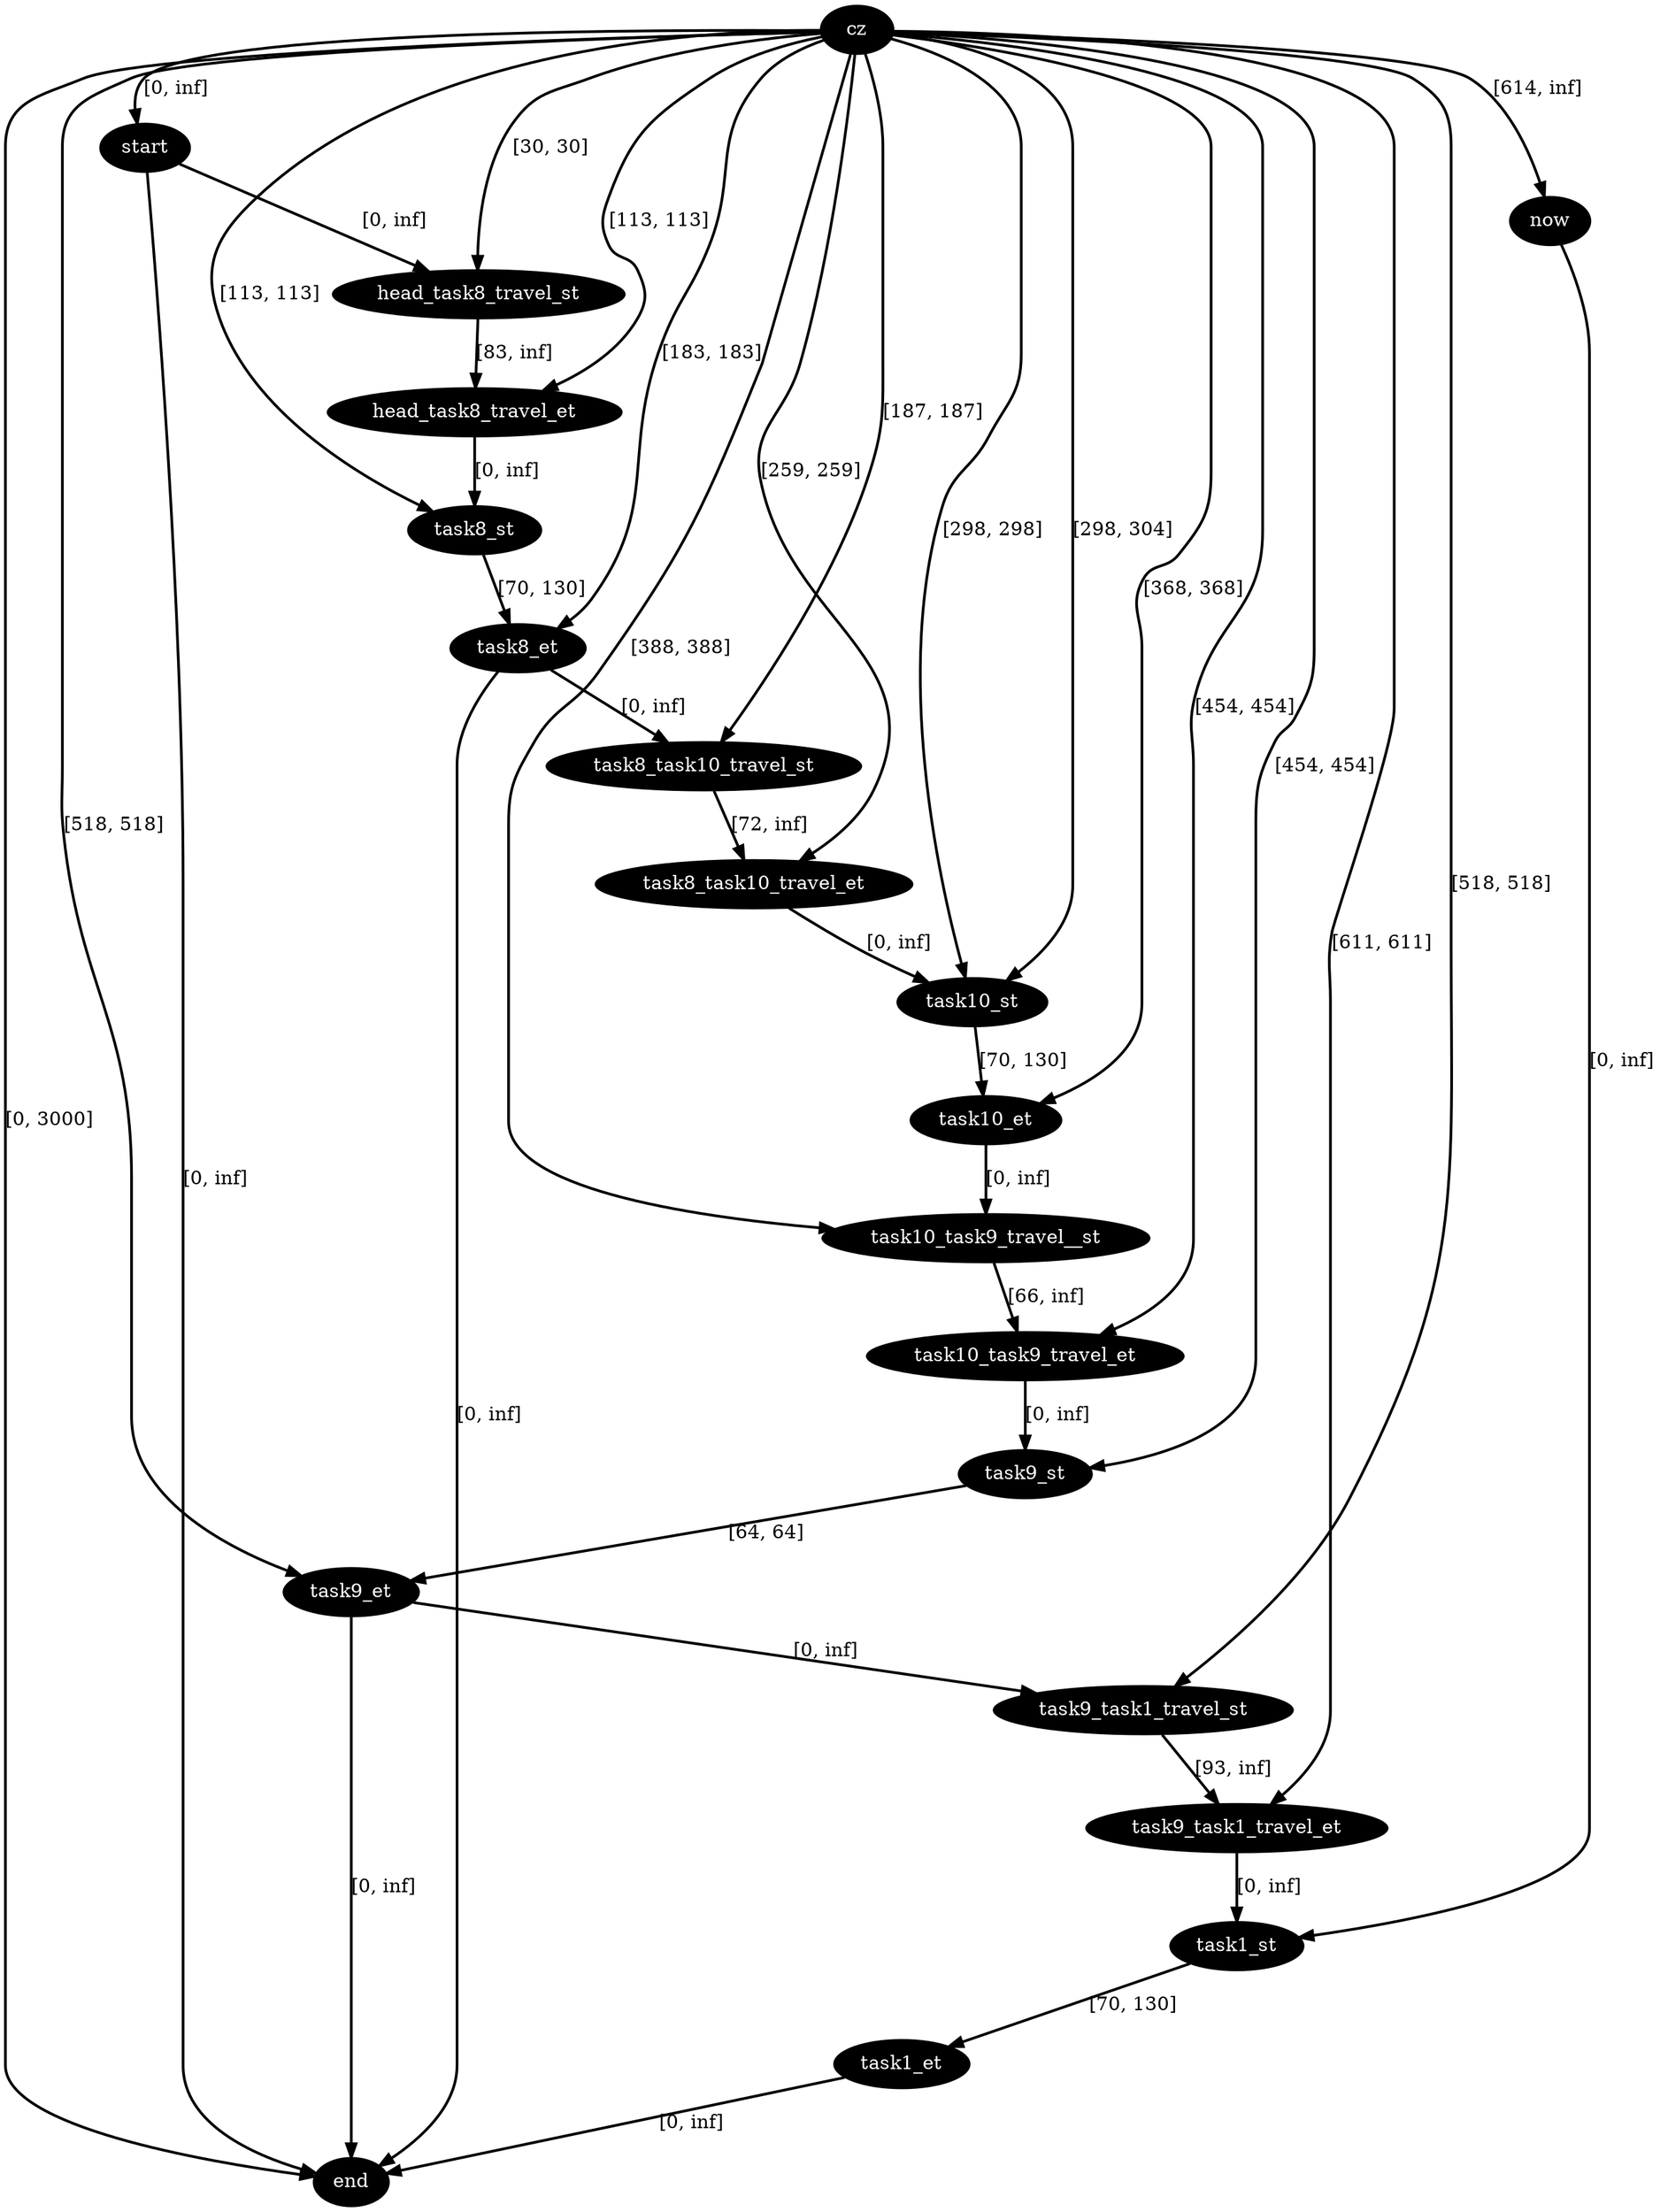 digraph plan {
0[label="cz",style=filled,fillcolor=black,fontcolor=white];
1[label="start",style=filled,fillcolor=black,fontcolor=white];
2[label="now",style=filled,fillcolor=black,fontcolor=white];
3[label="end",style=filled,fillcolor=black,fontcolor=white];
15[label="head_task8_travel_st",style=filled,fillcolor=black,fontcolor=white];
16[label="head_task8_travel_et",style=filled,fillcolor=black,fontcolor=white];
17[label="task8_st",style=filled,fillcolor=black,fontcolor=white];
18[label="task8_et",style=filled,fillcolor=black,fontcolor=white];
25[label="task9_st",style=filled,fillcolor=black,fontcolor=white];
26[label="task9_et",style=filled,fillcolor=black,fontcolor=white];
39[label="task10_st",style=filled,fillcolor=black,fontcolor=white];
40[label="task10_et",style=filled,fillcolor=black,fontcolor=white];
121[label="task8_task10_travel_st",style=filled,fillcolor=black,fontcolor=white];
122[label="task8_task10_travel_et",style=filled,fillcolor=black,fontcolor=white];
124[label="task10_task9_travel__st",style=filled,fillcolor=black,fontcolor=white];
125[label="task10_task9_travel_et",style=filled,fillcolor=black,fontcolor=white];
130[label="task9_task1_travel_st",style=filled,fillcolor=black,fontcolor=white];
131[label="task9_task1_travel_et",style=filled,fillcolor=black,fontcolor=white];
132[label="task1_st",style=filled,fillcolor=black,fontcolor=white];
133[label="task1_et",style=filled,fillcolor=black,fontcolor=white];
"0"->"1"[label="[0, inf]",penwidth=2,color=black];
"0"->"3"[label="[0, 3000]",penwidth=2,color=black];
"15"->"16"[label="[83, inf]",penwidth=2,color=black];
"0"->"16"[label="[113, 113]",penwidth=2,color=black];
"1"->"15"[label="[0, inf]",penwidth=2,color=black];
"0"->"15"[label="[30, 30]",penwidth=2,color=black];
"0"->"2"[label="[614, inf]",penwidth=2,color=black];
"2"->"132"[label="[0, inf]",penwidth=2,color=black];
"1"->"3"[label="[0, inf]",penwidth=2,color=black];
"0"->"40"[label="[368, 368]",penwidth=2,color=black];
"0"->"39"[label="[298, 298]",penwidth=2,color=black];
"0"->"39"[label="[298, 304]",penwidth=2,color=black];
"0"->"124"[label="[388, 388]",penwidth=2,color=black];
"125"->"25"[label="[0, inf]",penwidth=2,color=black];
"0"->"125"[label="[454, 454]",penwidth=2,color=black];
"40"->"124"[label="[0, inf]",penwidth=2,color=black];
"124"->"125"[label="[66, inf]",penwidth=2,color=black];
"39"->"40"[label="[70, 130]",penwidth=2,color=black];
"122"->"39"[label="[0, inf]",penwidth=2,color=black];
"133"->"3"[label="[0, inf]",penwidth=2,color=black];
"132"->"133"[label="[70, 130]",penwidth=2,color=black];
"131"->"132"[label="[0, inf]",penwidth=2,color=black];
"0"->"18"[label="[183, 183]",penwidth=2,color=black];
"18"->"3"[label="[0, inf]",penwidth=2,color=black];
"0"->"17"[label="[113, 113]",penwidth=2,color=black];
"121"->"122"[label="[72, inf]",penwidth=2,color=black];
"0"->"122"[label="[259, 259]",penwidth=2,color=black];
"18"->"121"[label="[0, inf]",penwidth=2,color=black];
"0"->"121"[label="[187, 187]",penwidth=2,color=black];
"17"->"18"[label="[70, 130]",penwidth=2,color=black];
"16"->"17"[label="[0, inf]",penwidth=2,color=black];
"0"->"26"[label="[518, 518]",penwidth=2,color=black];
"26"->"3"[label="[0, inf]",penwidth=2,color=black];
"0"->"25"[label="[454, 454]",penwidth=2,color=black];
"130"->"131"[label="[93, inf]",penwidth=2,color=black];
"0"->"131"[label="[611, 611]",penwidth=2,color=black];
"26"->"130"[label="[0, inf]",penwidth=2,color=black];
"0"->"130"[label="[518, 518]",penwidth=2,color=black];
"25"->"26"[label="[64, 64]",penwidth=2,color=black];
}
